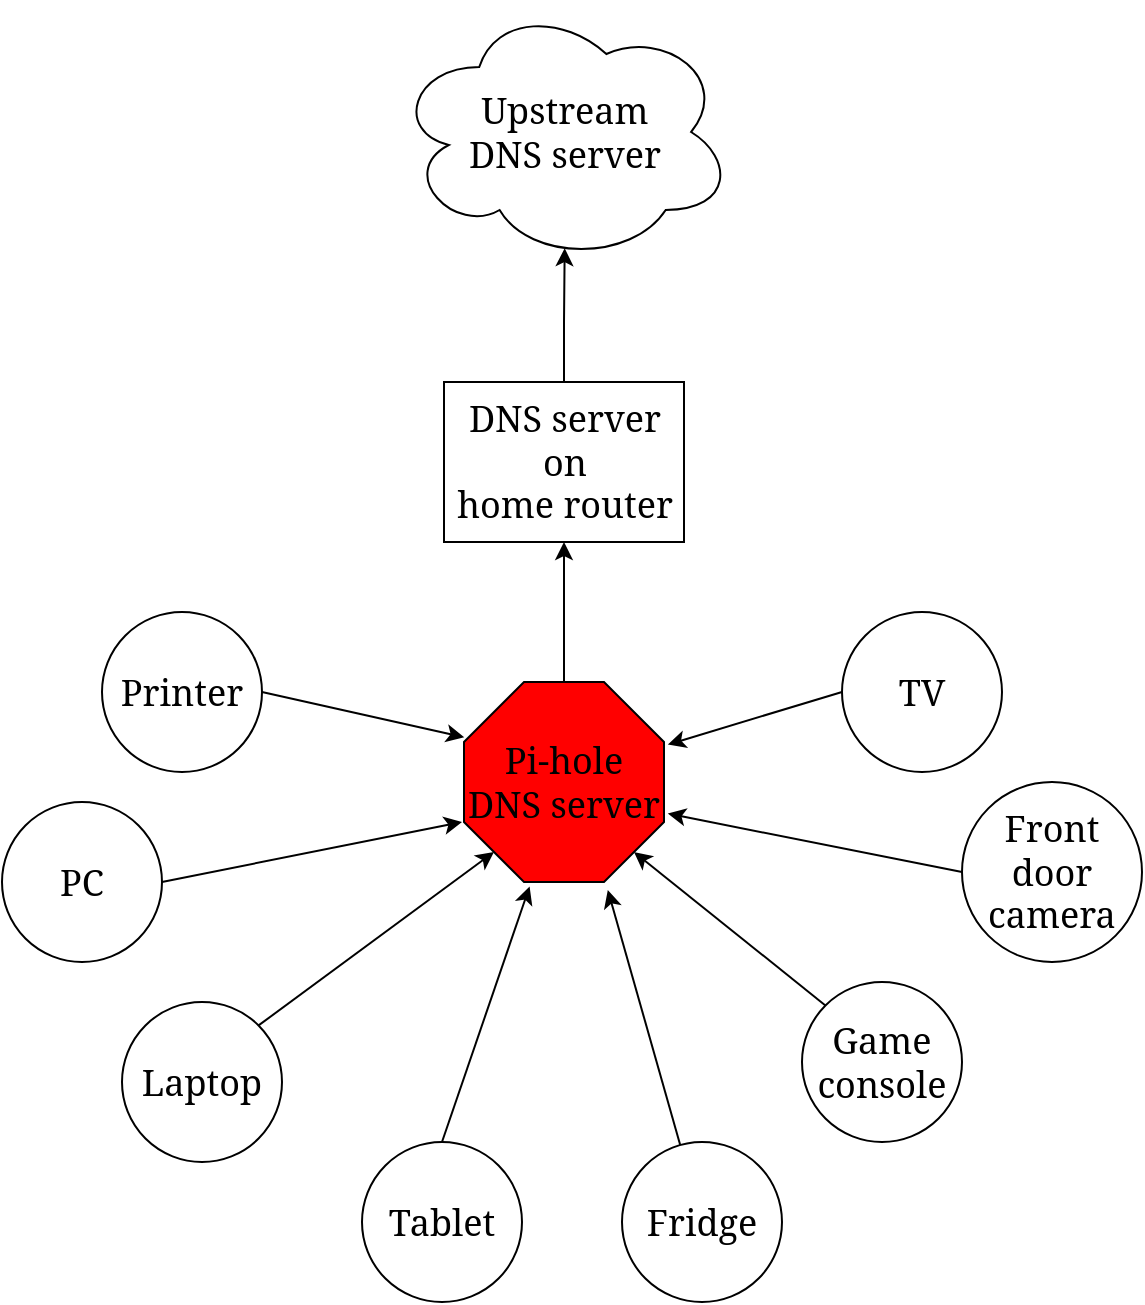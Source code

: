 <mxfile version="24.3.1" type="device">
  <diagram name="Page-1" id="55a83fd1-7818-8e21-69c5-c3457e3827bb">
    <mxGraphModel dx="881" dy="893" grid="1" gridSize="10" guides="1" tooltips="1" connect="1" arrows="1" fold="1" page="1" pageScale="1" pageWidth="1100" pageHeight="850" background="none" math="0" shadow="0">
      <root>
        <mxCell id="0" />
        <mxCell id="1" parent="0" />
        <mxCell id="OHsQAV0jZeQ9pRgXLDrz-15" value="&lt;div&gt;Upstream&lt;/div&gt;&lt;div&gt;DNS server&lt;/div&gt;" style="ellipse;shape=cloud;html=1;labelPosition=center;verticalLabelPosition=middle;align=center;verticalAlign=middle;fontSize=18;fontFamily=Noto Serif;" parent="1" vertex="1">
          <mxGeometry x="426.25" y="120" width="169.5" height="130" as="geometry" />
        </mxCell>
        <mxCell id="OHsQAV0jZeQ9pRgXLDrz-21" style="edgeStyle=orthogonalEdgeStyle;rounded=0;orthogonalLoop=1;jettySize=auto;html=1;entryX=0.5;entryY=1;entryDx=0;entryDy=0;" parent="1" source="OHsQAV0jZeQ9pRgXLDrz-16" target="OHsQAV0jZeQ9pRgXLDrz-18" edge="1">
          <mxGeometry relative="1" as="geometry" />
        </mxCell>
        <mxCell id="OHsQAV0jZeQ9pRgXLDrz-16" value="Pi-hole DNS server" style="whiteSpace=wrap;html=1;shape=mxgraph.basic.octagon2;align=center;verticalAlign=middle;dx=15;fontSize=18;labelBackgroundColor=none;fillColor=#FF0000;fontFamily=Noto Serif;" parent="1" vertex="1">
          <mxGeometry x="461" y="460" width="100" height="100" as="geometry" />
        </mxCell>
        <mxCell id="OHsQAV0jZeQ9pRgXLDrz-20" style="edgeStyle=orthogonalEdgeStyle;rounded=0;orthogonalLoop=1;jettySize=auto;html=1;exitX=0.5;exitY=0;exitDx=0;exitDy=0;entryX=0.502;entryY=0.947;entryDx=0;entryDy=0;entryPerimeter=0;" parent="1" source="OHsQAV0jZeQ9pRgXLDrz-18" target="OHsQAV0jZeQ9pRgXLDrz-15" edge="1">
          <mxGeometry relative="1" as="geometry" />
        </mxCell>
        <mxCell id="OHsQAV0jZeQ9pRgXLDrz-18" value="&lt;div&gt;DNS server&lt;/div&gt;&lt;div&gt;on&lt;/div&gt;&lt;div&gt;home router&lt;/div&gt;" style="html=1;fontSize=18;fontFamily=Noto Serif;" parent="1" vertex="1">
          <mxGeometry x="451" y="310" width="120" height="80" as="geometry" />
        </mxCell>
        <mxCell id="OHsQAV0jZeQ9pRgXLDrz-19" value="Printer" style="ellipse;whiteSpace=wrap;html=1;fontSize=18;fontFamily=Noto Serif;" parent="1" vertex="1">
          <mxGeometry x="280" y="425" width="80" height="80" as="geometry" />
        </mxCell>
        <mxCell id="OHsQAV0jZeQ9pRgXLDrz-22" value="PC" style="ellipse;whiteSpace=wrap;html=1;fontSize=18;fontFamily=Noto Serif;" parent="1" vertex="1">
          <mxGeometry x="230" y="520" width="80" height="80" as="geometry" />
        </mxCell>
        <mxCell id="OHsQAV0jZeQ9pRgXLDrz-23" value="Laptop" style="ellipse;whiteSpace=wrap;html=1;fontSize=18;fontFamily=Noto Serif;" parent="1" vertex="1">
          <mxGeometry x="290" y="620" width="80" height="80" as="geometry" />
        </mxCell>
        <mxCell id="OHsQAV0jZeQ9pRgXLDrz-24" value="&lt;div&gt;Tablet&lt;/div&gt;" style="ellipse;whiteSpace=wrap;html=1;fontSize=18;fontFamily=Noto Serif;" parent="1" vertex="1">
          <mxGeometry x="410" y="690" width="80" height="80" as="geometry" />
        </mxCell>
        <mxCell id="OHsQAV0jZeQ9pRgXLDrz-25" value="Fridge" style="ellipse;whiteSpace=wrap;html=1;fontSize=18;fontFamily=Noto Serif;" parent="1" vertex="1">
          <mxGeometry x="540" y="690" width="80" height="80" as="geometry" />
        </mxCell>
        <mxCell id="OHsQAV0jZeQ9pRgXLDrz-26" value="Game console" style="ellipse;whiteSpace=wrap;html=1;fontSize=18;fontFamily=Noto Serif;" parent="1" vertex="1">
          <mxGeometry x="630" y="610" width="80" height="80" as="geometry" />
        </mxCell>
        <mxCell id="OHsQAV0jZeQ9pRgXLDrz-27" value="TV" style="ellipse;whiteSpace=wrap;html=1;fontSize=18;fontFamily=Noto Serif;" parent="1" vertex="1">
          <mxGeometry x="650" y="425" width="80" height="80" as="geometry" />
        </mxCell>
        <mxCell id="OHsQAV0jZeQ9pRgXLDrz-28" value="Front door camera" style="ellipse;whiteSpace=wrap;html=1;fontSize=18;fontFamily=Noto Serif;" parent="1" vertex="1">
          <mxGeometry x="710" y="510" width="90" height="90" as="geometry" />
        </mxCell>
        <mxCell id="OHsQAV0jZeQ9pRgXLDrz-30" value="" style="edgeStyle=none;orthogonalLoop=1;jettySize=auto;html=1;rounded=0;entryX=0.001;entryY=0.276;entryDx=0;entryDy=0;entryPerimeter=0;exitX=1;exitY=0.5;exitDx=0;exitDy=0;" parent="1" source="OHsQAV0jZeQ9pRgXLDrz-19" target="OHsQAV0jZeQ9pRgXLDrz-16" edge="1">
          <mxGeometry width="100" relative="1" as="geometry">
            <mxPoint x="260" y="370" as="sourcePoint" />
            <mxPoint x="360" y="370" as="targetPoint" />
            <Array as="points" />
          </mxGeometry>
        </mxCell>
        <mxCell id="OHsQAV0jZeQ9pRgXLDrz-31" value="" style="edgeStyle=none;orthogonalLoop=1;jettySize=auto;html=1;rounded=0;exitX=1;exitY=0.5;exitDx=0;exitDy=0;" parent="1" source="OHsQAV0jZeQ9pRgXLDrz-22" edge="1">
          <mxGeometry width="100" relative="1" as="geometry">
            <mxPoint x="295.25" y="530" as="sourcePoint" />
            <mxPoint x="460" y="530" as="targetPoint" />
            <Array as="points" />
          </mxGeometry>
        </mxCell>
        <mxCell id="OHsQAV0jZeQ9pRgXLDrz-32" value="" style="edgeStyle=none;orthogonalLoop=1;jettySize=auto;html=1;rounded=0;exitX=1;exitY=0;exitDx=0;exitDy=0;entryX=0;entryY=0;entryDx=15;entryDy=85;entryPerimeter=0;" parent="1" source="OHsQAV0jZeQ9pRgXLDrz-23" target="OHsQAV0jZeQ9pRgXLDrz-16" edge="1">
          <mxGeometry width="100" relative="1" as="geometry">
            <mxPoint x="320" y="610" as="sourcePoint" />
            <mxPoint x="451" y="648" as="targetPoint" />
            <Array as="points" />
          </mxGeometry>
        </mxCell>
        <mxCell id="OHsQAV0jZeQ9pRgXLDrz-33" value="" style="edgeStyle=none;orthogonalLoop=1;jettySize=auto;html=1;rounded=0;entryX=0.328;entryY=1.022;entryDx=0;entryDy=0;entryPerimeter=0;exitX=0.5;exitY=0;exitDx=0;exitDy=0;" parent="1" source="OHsQAV0jZeQ9pRgXLDrz-24" target="OHsQAV0jZeQ9pRgXLDrz-16" edge="1">
          <mxGeometry width="100" relative="1" as="geometry">
            <mxPoint x="499" y="600" as="sourcePoint" />
            <mxPoint x="630" y="638" as="targetPoint" />
            <Array as="points" />
          </mxGeometry>
        </mxCell>
        <mxCell id="OHsQAV0jZeQ9pRgXLDrz-34" value="" style="edgeStyle=none;orthogonalLoop=1;jettySize=auto;html=1;rounded=0;entryX=0.719;entryY=1.04;entryDx=0;entryDy=0;entryPerimeter=0;" parent="1" source="OHsQAV0jZeQ9pRgXLDrz-25" target="OHsQAV0jZeQ9pRgXLDrz-16" edge="1">
          <mxGeometry width="100" relative="1" as="geometry">
            <mxPoint x="528" y="680" as="sourcePoint" />
            <mxPoint x="572" y="572" as="targetPoint" />
            <Array as="points" />
          </mxGeometry>
        </mxCell>
        <mxCell id="OHsQAV0jZeQ9pRgXLDrz-35" value="" style="edgeStyle=none;orthogonalLoop=1;jettySize=auto;html=1;rounded=0;entryX=0;entryY=0;entryDx=85;entryDy=85;entryPerimeter=0;exitX=0;exitY=0;exitDx=0;exitDy=0;" parent="1" source="OHsQAV0jZeQ9pRgXLDrz-26" target="OHsQAV0jZeQ9pRgXLDrz-16" edge="1">
          <mxGeometry width="100" relative="1" as="geometry">
            <mxPoint x="586" y="683" as="sourcePoint" />
            <mxPoint x="543" y="574" as="targetPoint" />
            <Array as="points" />
          </mxGeometry>
        </mxCell>
        <mxCell id="OHsQAV0jZeQ9pRgXLDrz-36" value="" style="edgeStyle=none;orthogonalLoop=1;jettySize=auto;html=1;rounded=0;entryX=1.019;entryY=0.658;entryDx=0;entryDy=0;entryPerimeter=0;exitX=0;exitY=0.5;exitDx=0;exitDy=0;" parent="1" source="OHsQAV0jZeQ9pRgXLDrz-28" target="OHsQAV0jZeQ9pRgXLDrz-16" edge="1">
          <mxGeometry width="100" relative="1" as="geometry">
            <mxPoint x="682" y="642" as="sourcePoint" />
            <mxPoint x="556" y="555" as="targetPoint" />
            <Array as="points" />
          </mxGeometry>
        </mxCell>
        <mxCell id="OHsQAV0jZeQ9pRgXLDrz-37" value="" style="edgeStyle=none;orthogonalLoop=1;jettySize=auto;html=1;rounded=0;entryX=1.019;entryY=0.313;entryDx=0;entryDy=0;entryPerimeter=0;exitX=0;exitY=0.5;exitDx=0;exitDy=0;" parent="1" source="OHsQAV0jZeQ9pRgXLDrz-27" target="OHsQAV0jZeQ9pRgXLDrz-16" edge="1">
          <mxGeometry width="100" relative="1" as="geometry">
            <mxPoint x="670" y="470" as="sourcePoint" />
            <mxPoint x="595.75" y="490" as="targetPoint" />
            <Array as="points" />
          </mxGeometry>
        </mxCell>
      </root>
    </mxGraphModel>
  </diagram>
</mxfile>
